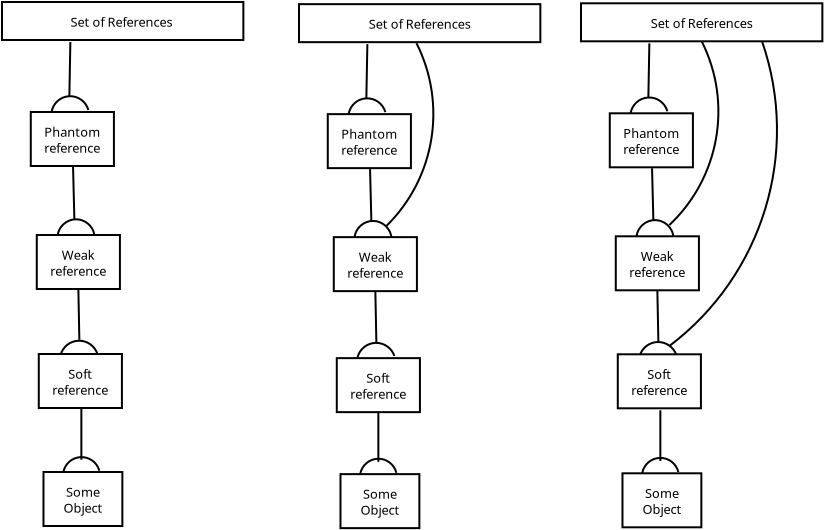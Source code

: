 <?xml version="1.0" encoding="UTF-8"?>
<dia:diagram xmlns:dia="http://www.lysator.liu.se/~alla/dia/">
  <dia:layer name="Background" visible="true" connectable="true" active="true">
    <dia:object type="Flowchart - Box" version="0" id="O0">
      <dia:attribute name="obj_pos">
        <dia:point val="3.482,2.35"/>
      </dia:attribute>
      <dia:attribute name="obj_bb">
        <dia:rectangle val="3.433,2.3;15.6,4.3"/>
      </dia:attribute>
      <dia:attribute name="elem_corner">
        <dia:point val="3.482,2.35"/>
      </dia:attribute>
      <dia:attribute name="elem_width">
        <dia:real val="12.068"/>
      </dia:attribute>
      <dia:attribute name="elem_height">
        <dia:real val="1.9"/>
      </dia:attribute>
      <dia:attribute name="show_background">
        <dia:boolean val="true"/>
      </dia:attribute>
      <dia:attribute name="padding">
        <dia:real val="0.5"/>
      </dia:attribute>
      <dia:attribute name="text">
        <dia:composite type="text">
          <dia:attribute name="string">
            <dia:string>#Set of References#</dia:string>
          </dia:attribute>
          <dia:attribute name="font">
            <dia:font family="sans" style="0" name="Helvetica"/>
          </dia:attribute>
          <dia:attribute name="height">
            <dia:real val="0.8"/>
          </dia:attribute>
          <dia:attribute name="pos">
            <dia:point val="9.516,3.495"/>
          </dia:attribute>
          <dia:attribute name="color">
            <dia:color val="#000000ff"/>
          </dia:attribute>
          <dia:attribute name="alignment">
            <dia:enum val="1"/>
          </dia:attribute>
        </dia:composite>
      </dia:attribute>
    </dia:object>
    <dia:object type="Flowchart - Box" version="0" id="O1">
      <dia:attribute name="obj_pos">
        <dia:point val="4.921,7.85"/>
      </dia:attribute>
      <dia:attribute name="obj_bb">
        <dia:rectangle val="4.871,7.8;9.129,10.6"/>
      </dia:attribute>
      <dia:attribute name="elem_corner">
        <dia:point val="4.921,7.85"/>
      </dia:attribute>
      <dia:attribute name="elem_width">
        <dia:real val="4.157"/>
      </dia:attribute>
      <dia:attribute name="elem_height">
        <dia:real val="2.7"/>
      </dia:attribute>
      <dia:attribute name="show_background">
        <dia:boolean val="true"/>
      </dia:attribute>
      <dia:attribute name="padding">
        <dia:real val="0.5"/>
      </dia:attribute>
      <dia:attribute name="text">
        <dia:composite type="text">
          <dia:attribute name="string">
            <dia:string>#Phantom
reference#</dia:string>
          </dia:attribute>
          <dia:attribute name="font">
            <dia:font family="sans" style="0" name="Helvetica"/>
          </dia:attribute>
          <dia:attribute name="height">
            <dia:real val="0.8"/>
          </dia:attribute>
          <dia:attribute name="pos">
            <dia:point val="7,8.995"/>
          </dia:attribute>
          <dia:attribute name="color">
            <dia:color val="#000000ff"/>
          </dia:attribute>
          <dia:attribute name="alignment">
            <dia:enum val="1"/>
          </dia:attribute>
        </dia:composite>
      </dia:attribute>
    </dia:object>
    <dia:object type="Flowchart - Box" version="0" id="O2">
      <dia:attribute name="obj_pos">
        <dia:point val="5.221,14"/>
      </dia:attribute>
      <dia:attribute name="obj_bb">
        <dia:rectangle val="5.171,13.95;9.429,16.75"/>
      </dia:attribute>
      <dia:attribute name="elem_corner">
        <dia:point val="5.221,14"/>
      </dia:attribute>
      <dia:attribute name="elem_width">
        <dia:real val="4.157"/>
      </dia:attribute>
      <dia:attribute name="elem_height">
        <dia:real val="2.7"/>
      </dia:attribute>
      <dia:attribute name="show_background">
        <dia:boolean val="true"/>
      </dia:attribute>
      <dia:attribute name="padding">
        <dia:real val="0.5"/>
      </dia:attribute>
      <dia:attribute name="text">
        <dia:composite type="text">
          <dia:attribute name="string">
            <dia:string>#Weak
reference#</dia:string>
          </dia:attribute>
          <dia:attribute name="font">
            <dia:font family="sans" style="0" name="Helvetica"/>
          </dia:attribute>
          <dia:attribute name="height">
            <dia:real val="0.8"/>
          </dia:attribute>
          <dia:attribute name="pos">
            <dia:point val="7.3,15.145"/>
          </dia:attribute>
          <dia:attribute name="color">
            <dia:color val="#000000ff"/>
          </dia:attribute>
          <dia:attribute name="alignment">
            <dia:enum val="1"/>
          </dia:attribute>
        </dia:composite>
      </dia:attribute>
    </dia:object>
    <dia:object type="Flowchart - Box" version="0" id="O3">
      <dia:attribute name="obj_pos">
        <dia:point val="5.556,25.85"/>
      </dia:attribute>
      <dia:attribute name="obj_bb">
        <dia:rectangle val="5.506,25.8;9.55,28.6"/>
      </dia:attribute>
      <dia:attribute name="elem_corner">
        <dia:point val="5.556,25.85"/>
      </dia:attribute>
      <dia:attribute name="elem_width">
        <dia:real val="3.944"/>
      </dia:attribute>
      <dia:attribute name="elem_height">
        <dia:real val="2.7"/>
      </dia:attribute>
      <dia:attribute name="show_background">
        <dia:boolean val="true"/>
      </dia:attribute>
      <dia:attribute name="padding">
        <dia:real val="0.5"/>
      </dia:attribute>
      <dia:attribute name="text">
        <dia:composite type="text">
          <dia:attribute name="string">
            <dia:string>#Some
Object#</dia:string>
          </dia:attribute>
          <dia:attribute name="font">
            <dia:font family="sans" style="0" name="Helvetica"/>
          </dia:attribute>
          <dia:attribute name="height">
            <dia:real val="0.8"/>
          </dia:attribute>
          <dia:attribute name="pos">
            <dia:point val="7.528,26.995"/>
          </dia:attribute>
          <dia:attribute name="color">
            <dia:color val="#000000ff"/>
          </dia:attribute>
          <dia:attribute name="alignment">
            <dia:enum val="1"/>
          </dia:attribute>
        </dia:composite>
      </dia:attribute>
    </dia:object>
    <dia:object type="Standard - Arc" version="0" id="O4">
      <dia:attribute name="obj_pos">
        <dia:point val="5.961,7.85"/>
      </dia:attribute>
      <dia:attribute name="obj_bb">
        <dia:rectangle val="5.908,7.01;7.853,7.903"/>
      </dia:attribute>
      <dia:attribute name="conn_endpoints">
        <dia:point val="5.961,7.85"/>
        <dia:point val="7.8,7.75"/>
      </dia:attribute>
      <dia:attribute name="curve_distance">
        <dia:real val="-0.74"/>
      </dia:attribute>
      <dia:connections>
        <dia:connection handle="0" to="O1" connection="1"/>
      </dia:connections>
    </dia:object>
    <dia:object type="Standard - Arc" version="0" id="O5">
      <dia:attribute name="obj_pos">
        <dia:point val="6.261,14.05"/>
      </dia:attribute>
      <dia:attribute name="obj_bb">
        <dia:rectangle val="6.209,13.166;8.151,14.101"/>
      </dia:attribute>
      <dia:attribute name="conn_endpoints">
        <dia:point val="6.261,14.05"/>
        <dia:point val="8.1,13.995"/>
      </dia:attribute>
      <dia:attribute name="curve_distance">
        <dia:real val="-0.806"/>
      </dia:attribute>
    </dia:object>
    <dia:object type="Standard - Arc" version="0" id="O6">
      <dia:attribute name="obj_pos">
        <dia:point val="6.411,20"/>
      </dia:attribute>
      <dia:attribute name="obj_bb">
        <dia:rectangle val="6.359,19.236;8.302,20.052"/>
      </dia:attribute>
      <dia:attribute name="conn_endpoints">
        <dia:point val="6.411,20"/>
        <dia:point val="8.25,19.94"/>
      </dia:attribute>
      <dia:attribute name="curve_distance">
        <dia:real val="-0.684"/>
      </dia:attribute>
    </dia:object>
    <dia:object type="Standard - Arc" version="0" id="O7">
      <dia:attribute name="obj_pos">
        <dia:point val="6.542,25.9"/>
      </dia:attribute>
      <dia:attribute name="obj_bb">
        <dia:rectangle val="6.489,25.055;8.403,25.953"/>
      </dia:attribute>
      <dia:attribute name="conn_endpoints">
        <dia:point val="6.542,25.9"/>
        <dia:point val="8.35,25.785"/>
      </dia:attribute>
      <dia:attribute name="curve_distance">
        <dia:real val="-0.737"/>
      </dia:attribute>
    </dia:object>
    <dia:object type="Standard - Line" version="0" id="O8">
      <dia:attribute name="obj_pos">
        <dia:point val="6.85,7.05"/>
      </dia:attribute>
      <dia:attribute name="obj_bb">
        <dia:rectangle val="6.799,4.299;6.951,7.101"/>
      </dia:attribute>
      <dia:attribute name="conn_endpoints">
        <dia:point val="6.85,7.05"/>
        <dia:point val="6.9,4.35"/>
      </dia:attribute>
      <dia:attribute name="numcp">
        <dia:int val="1"/>
      </dia:attribute>
    </dia:object>
    <dia:object type="Standard - Line" version="0" id="O9">
      <dia:attribute name="obj_pos">
        <dia:point val="7.1,13.195"/>
      </dia:attribute>
      <dia:attribute name="obj_bb">
        <dia:rectangle val="6.984,10.547;7.151,13.246"/>
      </dia:attribute>
      <dia:attribute name="conn_endpoints">
        <dia:point val="7.1,13.195"/>
        <dia:point val="7.035,10.599"/>
      </dia:attribute>
      <dia:attribute name="numcp">
        <dia:int val="1"/>
      </dia:attribute>
      <dia:connections>
        <dia:connection handle="1" to="O1" connection="16"/>
      </dia:connections>
    </dia:object>
    <dia:object type="Standard - Line" version="0" id="O10">
      <dia:attribute name="obj_pos">
        <dia:point val="7.35,19.24"/>
      </dia:attribute>
      <dia:attribute name="obj_bb">
        <dia:rectangle val="7.249,16.649;7.401,19.291"/>
      </dia:attribute>
      <dia:attribute name="conn_endpoints">
        <dia:point val="7.35,19.24"/>
        <dia:point val="7.3,16.7"/>
      </dia:attribute>
      <dia:attribute name="numcp">
        <dia:int val="1"/>
      </dia:attribute>
      <dia:connections>
        <dia:connection handle="1" to="O2" connection="13"/>
      </dia:connections>
    </dia:object>
    <dia:object type="Standard - Line" version="0" id="O11">
      <dia:attribute name="obj_pos">
        <dia:point val="7.45,25.235"/>
      </dia:attribute>
      <dia:attribute name="obj_bb">
        <dia:rectangle val="7.4,22.65;7.5,25.285"/>
      </dia:attribute>
      <dia:attribute name="conn_endpoints">
        <dia:point val="7.45,25.235"/>
        <dia:point val="7.45,22.7"/>
      </dia:attribute>
      <dia:attribute name="numcp">
        <dia:int val="1"/>
      </dia:attribute>
    </dia:object>
    <dia:object type="Flowchart - Box" version="0" id="O12">
      <dia:attribute name="obj_pos">
        <dia:point val="18.332,2.458"/>
      </dia:attribute>
      <dia:attribute name="obj_bb">
        <dia:rectangle val="18.282,2.408;30.45,4.407"/>
      </dia:attribute>
      <dia:attribute name="elem_corner">
        <dia:point val="18.332,2.458"/>
      </dia:attribute>
      <dia:attribute name="elem_width">
        <dia:real val="12.068"/>
      </dia:attribute>
      <dia:attribute name="elem_height">
        <dia:real val="1.9"/>
      </dia:attribute>
      <dia:attribute name="show_background">
        <dia:boolean val="true"/>
      </dia:attribute>
      <dia:attribute name="padding">
        <dia:real val="0.5"/>
      </dia:attribute>
      <dia:attribute name="text">
        <dia:composite type="text">
          <dia:attribute name="string">
            <dia:string>#Set of References#</dia:string>
          </dia:attribute>
          <dia:attribute name="font">
            <dia:font family="sans" style="0" name="Helvetica"/>
          </dia:attribute>
          <dia:attribute name="height">
            <dia:real val="0.8"/>
          </dia:attribute>
          <dia:attribute name="pos">
            <dia:point val="24.366,3.603"/>
          </dia:attribute>
          <dia:attribute name="color">
            <dia:color val="#000000ff"/>
          </dia:attribute>
          <dia:attribute name="alignment">
            <dia:enum val="1"/>
          </dia:attribute>
        </dia:composite>
      </dia:attribute>
    </dia:object>
    <dia:object type="Flowchart - Box" version="0" id="O13">
      <dia:attribute name="obj_pos">
        <dia:point val="19.771,7.957"/>
      </dia:attribute>
      <dia:attribute name="obj_bb">
        <dia:rectangle val="19.721,7.907;23.979,10.707"/>
      </dia:attribute>
      <dia:attribute name="elem_corner">
        <dia:point val="19.771,7.957"/>
      </dia:attribute>
      <dia:attribute name="elem_width">
        <dia:real val="4.157"/>
      </dia:attribute>
      <dia:attribute name="elem_height">
        <dia:real val="2.7"/>
      </dia:attribute>
      <dia:attribute name="show_background">
        <dia:boolean val="true"/>
      </dia:attribute>
      <dia:attribute name="padding">
        <dia:real val="0.5"/>
      </dia:attribute>
      <dia:attribute name="text">
        <dia:composite type="text">
          <dia:attribute name="string">
            <dia:string>#Phantom
reference#</dia:string>
          </dia:attribute>
          <dia:attribute name="font">
            <dia:font family="sans" style="0" name="Helvetica"/>
          </dia:attribute>
          <dia:attribute name="height">
            <dia:real val="0.8"/>
          </dia:attribute>
          <dia:attribute name="pos">
            <dia:point val="21.85,9.102"/>
          </dia:attribute>
          <dia:attribute name="color">
            <dia:color val="#000000ff"/>
          </dia:attribute>
          <dia:attribute name="alignment">
            <dia:enum val="1"/>
          </dia:attribute>
        </dia:composite>
      </dia:attribute>
    </dia:object>
    <dia:object type="Flowchart - Box" version="0" id="O14">
      <dia:attribute name="obj_pos">
        <dia:point val="20.071,14.107"/>
      </dia:attribute>
      <dia:attribute name="obj_bb">
        <dia:rectangle val="20.021,14.057;24.279,16.858"/>
      </dia:attribute>
      <dia:attribute name="elem_corner">
        <dia:point val="20.071,14.107"/>
      </dia:attribute>
      <dia:attribute name="elem_width">
        <dia:real val="4.157"/>
      </dia:attribute>
      <dia:attribute name="elem_height">
        <dia:real val="2.7"/>
      </dia:attribute>
      <dia:attribute name="show_background">
        <dia:boolean val="true"/>
      </dia:attribute>
      <dia:attribute name="padding">
        <dia:real val="0.5"/>
      </dia:attribute>
      <dia:attribute name="text">
        <dia:composite type="text">
          <dia:attribute name="string">
            <dia:string>#Weak
reference#</dia:string>
          </dia:attribute>
          <dia:attribute name="font">
            <dia:font family="sans" style="0" name="Helvetica"/>
          </dia:attribute>
          <dia:attribute name="height">
            <dia:real val="0.8"/>
          </dia:attribute>
          <dia:attribute name="pos">
            <dia:point val="22.15,15.252"/>
          </dia:attribute>
          <dia:attribute name="color">
            <dia:color val="#000000ff"/>
          </dia:attribute>
          <dia:attribute name="alignment">
            <dia:enum val="1"/>
          </dia:attribute>
        </dia:composite>
      </dia:attribute>
    </dia:object>
    <dia:object type="Flowchart - Box" version="0" id="O15">
      <dia:attribute name="obj_pos">
        <dia:point val="20.406,25.957"/>
      </dia:attribute>
      <dia:attribute name="obj_bb">
        <dia:rectangle val="20.356,25.907;24.4,28.707"/>
      </dia:attribute>
      <dia:attribute name="elem_corner">
        <dia:point val="20.406,25.957"/>
      </dia:attribute>
      <dia:attribute name="elem_width">
        <dia:real val="3.944"/>
      </dia:attribute>
      <dia:attribute name="elem_height">
        <dia:real val="2.7"/>
      </dia:attribute>
      <dia:attribute name="show_background">
        <dia:boolean val="true"/>
      </dia:attribute>
      <dia:attribute name="padding">
        <dia:real val="0.5"/>
      </dia:attribute>
      <dia:attribute name="text">
        <dia:composite type="text">
          <dia:attribute name="string">
            <dia:string>#Some
Object#</dia:string>
          </dia:attribute>
          <dia:attribute name="font">
            <dia:font family="sans" style="0" name="Helvetica"/>
          </dia:attribute>
          <dia:attribute name="height">
            <dia:real val="0.8"/>
          </dia:attribute>
          <dia:attribute name="pos">
            <dia:point val="22.378,27.102"/>
          </dia:attribute>
          <dia:attribute name="color">
            <dia:color val="#000000ff"/>
          </dia:attribute>
          <dia:attribute name="alignment">
            <dia:enum val="1"/>
          </dia:attribute>
        </dia:composite>
      </dia:attribute>
    </dia:object>
    <dia:object type="Standard - Arc" version="0" id="O16">
      <dia:attribute name="obj_pos">
        <dia:point val="20.811,7.957"/>
      </dia:attribute>
      <dia:attribute name="obj_bb">
        <dia:rectangle val="20.758,7.118;22.703,8.01"/>
      </dia:attribute>
      <dia:attribute name="conn_endpoints">
        <dia:point val="20.811,7.957"/>
        <dia:point val="22.65,7.857"/>
      </dia:attribute>
      <dia:attribute name="curve_distance">
        <dia:real val="-0.74"/>
      </dia:attribute>
      <dia:connections>
        <dia:connection handle="0" to="O13" connection="1"/>
      </dia:connections>
    </dia:object>
    <dia:object type="Standard - Arc" version="0" id="O17">
      <dia:attribute name="obj_pos">
        <dia:point val="21.111,14.107"/>
      </dia:attribute>
      <dia:attribute name="obj_bb">
        <dia:rectangle val="21.061,13.249;23.0,14.158"/>
      </dia:attribute>
      <dia:attribute name="conn_endpoints">
        <dia:point val="21.111,14.107"/>
        <dia:point val="22.95,14.102"/>
      </dia:attribute>
      <dia:attribute name="curve_distance">
        <dia:real val="-0.806"/>
      </dia:attribute>
      <dia:connections>
        <dia:connection handle="0" to="O14" connection="1"/>
      </dia:connections>
    </dia:object>
    <dia:object type="Standard - Arc" version="0" id="O18">
      <dia:attribute name="obj_pos">
        <dia:point val="21.261,20.108"/>
      </dia:attribute>
      <dia:attribute name="obj_bb">
        <dia:rectangle val="21.209,19.344;23.152,20.159"/>
      </dia:attribute>
      <dia:attribute name="conn_endpoints">
        <dia:point val="21.261,20.108"/>
        <dia:point val="23.1,20.047"/>
      </dia:attribute>
      <dia:attribute name="curve_distance">
        <dia:real val="-0.684"/>
      </dia:attribute>
    </dia:object>
    <dia:object type="Standard - Arc" version="0" id="O19">
      <dia:attribute name="obj_pos">
        <dia:point val="21.392,25.957"/>
      </dia:attribute>
      <dia:attribute name="obj_bb">
        <dia:rectangle val="21.34,25.138;23.252,26.009"/>
      </dia:attribute>
      <dia:attribute name="conn_endpoints">
        <dia:point val="21.392,25.957"/>
        <dia:point val="23.2,25.892"/>
      </dia:attribute>
      <dia:attribute name="curve_distance">
        <dia:real val="-0.737"/>
      </dia:attribute>
      <dia:connections>
        <dia:connection handle="0" to="O15" connection="1"/>
      </dia:connections>
    </dia:object>
    <dia:object type="Standard - Line" version="0" id="O20">
      <dia:attribute name="obj_pos">
        <dia:point val="21.7,7.157"/>
      </dia:attribute>
      <dia:attribute name="obj_bb">
        <dia:rectangle val="21.649,4.407;21.801,7.208"/>
      </dia:attribute>
      <dia:attribute name="conn_endpoints">
        <dia:point val="21.7,7.157"/>
        <dia:point val="21.75,4.457"/>
      </dia:attribute>
      <dia:attribute name="numcp">
        <dia:int val="1"/>
      </dia:attribute>
    </dia:object>
    <dia:object type="Standard - Line" version="0" id="O21">
      <dia:attribute name="obj_pos">
        <dia:point val="21.95,13.303"/>
      </dia:attribute>
      <dia:attribute name="obj_bb">
        <dia:rectangle val="21.834,10.655;22.001,13.354"/>
      </dia:attribute>
      <dia:attribute name="conn_endpoints">
        <dia:point val="21.95,13.303"/>
        <dia:point val="21.885,10.706"/>
      </dia:attribute>
      <dia:attribute name="numcp">
        <dia:int val="1"/>
      </dia:attribute>
      <dia:connections>
        <dia:connection handle="1" to="O13" connection="16"/>
      </dia:connections>
    </dia:object>
    <dia:object type="Standard - Line" version="0" id="O22">
      <dia:attribute name="obj_pos">
        <dia:point val="22.2,19.348"/>
      </dia:attribute>
      <dia:attribute name="obj_bb">
        <dia:rectangle val="22.099,16.756;22.251,19.398"/>
      </dia:attribute>
      <dia:attribute name="conn_endpoints">
        <dia:point val="22.2,19.348"/>
        <dia:point val="22.15,16.808"/>
      </dia:attribute>
      <dia:attribute name="numcp">
        <dia:int val="1"/>
      </dia:attribute>
      <dia:connections>
        <dia:connection handle="1" to="O14" connection="13"/>
      </dia:connections>
    </dia:object>
    <dia:object type="Standard - Line" version="0" id="O23">
      <dia:attribute name="obj_pos">
        <dia:point val="22.3,25.343"/>
      </dia:attribute>
      <dia:attribute name="obj_bb">
        <dia:rectangle val="22.25,22.758;22.35,25.392"/>
      </dia:attribute>
      <dia:attribute name="conn_endpoints">
        <dia:point val="22.3,25.343"/>
        <dia:point val="22.3,22.808"/>
      </dia:attribute>
      <dia:attribute name="numcp">
        <dia:int val="1"/>
      </dia:attribute>
    </dia:object>
    <dia:object type="Flowchart - Box" version="0" id="O24">
      <dia:attribute name="obj_pos">
        <dia:point val="32.432,2.415"/>
      </dia:attribute>
      <dia:attribute name="obj_bb">
        <dia:rectangle val="32.383,2.365;44.55,4.365"/>
      </dia:attribute>
      <dia:attribute name="elem_corner">
        <dia:point val="32.432,2.415"/>
      </dia:attribute>
      <dia:attribute name="elem_width">
        <dia:real val="12.068"/>
      </dia:attribute>
      <dia:attribute name="elem_height">
        <dia:real val="1.9"/>
      </dia:attribute>
      <dia:attribute name="show_background">
        <dia:boolean val="true"/>
      </dia:attribute>
      <dia:attribute name="padding">
        <dia:real val="0.5"/>
      </dia:attribute>
      <dia:attribute name="text">
        <dia:composite type="text">
          <dia:attribute name="string">
            <dia:string>#Set of References#</dia:string>
          </dia:attribute>
          <dia:attribute name="font">
            <dia:font family="sans" style="0" name="Helvetica"/>
          </dia:attribute>
          <dia:attribute name="height">
            <dia:real val="0.8"/>
          </dia:attribute>
          <dia:attribute name="pos">
            <dia:point val="38.466,3.56"/>
          </dia:attribute>
          <dia:attribute name="color">
            <dia:color val="#000000ff"/>
          </dia:attribute>
          <dia:attribute name="alignment">
            <dia:enum val="1"/>
          </dia:attribute>
        </dia:composite>
      </dia:attribute>
    </dia:object>
    <dia:object type="Flowchart - Box" version="0" id="O25">
      <dia:attribute name="obj_pos">
        <dia:point val="33.871,7.915"/>
      </dia:attribute>
      <dia:attribute name="obj_bb">
        <dia:rectangle val="33.821,7.865;38.079,10.665"/>
      </dia:attribute>
      <dia:attribute name="elem_corner">
        <dia:point val="33.871,7.915"/>
      </dia:attribute>
      <dia:attribute name="elem_width">
        <dia:real val="4.157"/>
      </dia:attribute>
      <dia:attribute name="elem_height">
        <dia:real val="2.7"/>
      </dia:attribute>
      <dia:attribute name="show_background">
        <dia:boolean val="true"/>
      </dia:attribute>
      <dia:attribute name="padding">
        <dia:real val="0.5"/>
      </dia:attribute>
      <dia:attribute name="text">
        <dia:composite type="text">
          <dia:attribute name="string">
            <dia:string>#Phantom
reference#</dia:string>
          </dia:attribute>
          <dia:attribute name="font">
            <dia:font family="sans" style="0" name="Helvetica"/>
          </dia:attribute>
          <dia:attribute name="height">
            <dia:real val="0.8"/>
          </dia:attribute>
          <dia:attribute name="pos">
            <dia:point val="35.95,9.06"/>
          </dia:attribute>
          <dia:attribute name="color">
            <dia:color val="#000000ff"/>
          </dia:attribute>
          <dia:attribute name="alignment">
            <dia:enum val="1"/>
          </dia:attribute>
        </dia:composite>
      </dia:attribute>
    </dia:object>
    <dia:object type="Flowchart - Box" version="0" id="O26">
      <dia:attribute name="obj_pos">
        <dia:point val="34.171,14.065"/>
      </dia:attribute>
      <dia:attribute name="obj_bb">
        <dia:rectangle val="34.121,14.015;38.379,16.815"/>
      </dia:attribute>
      <dia:attribute name="elem_corner">
        <dia:point val="34.171,14.065"/>
      </dia:attribute>
      <dia:attribute name="elem_width">
        <dia:real val="4.157"/>
      </dia:attribute>
      <dia:attribute name="elem_height">
        <dia:real val="2.7"/>
      </dia:attribute>
      <dia:attribute name="show_background">
        <dia:boolean val="true"/>
      </dia:attribute>
      <dia:attribute name="padding">
        <dia:real val="0.5"/>
      </dia:attribute>
      <dia:attribute name="text">
        <dia:composite type="text">
          <dia:attribute name="string">
            <dia:string>#Weak
reference#</dia:string>
          </dia:attribute>
          <dia:attribute name="font">
            <dia:font family="sans" style="0" name="Helvetica"/>
          </dia:attribute>
          <dia:attribute name="height">
            <dia:real val="0.8"/>
          </dia:attribute>
          <dia:attribute name="pos">
            <dia:point val="36.25,15.21"/>
          </dia:attribute>
          <dia:attribute name="color">
            <dia:color val="#000000ff"/>
          </dia:attribute>
          <dia:attribute name="alignment">
            <dia:enum val="1"/>
          </dia:attribute>
        </dia:composite>
      </dia:attribute>
    </dia:object>
    <dia:object type="Flowchart - Box" version="0" id="O27">
      <dia:attribute name="obj_pos">
        <dia:point val="34.506,25.915"/>
      </dia:attribute>
      <dia:attribute name="obj_bb">
        <dia:rectangle val="34.456,25.865;38.5,28.665"/>
      </dia:attribute>
      <dia:attribute name="elem_corner">
        <dia:point val="34.506,25.915"/>
      </dia:attribute>
      <dia:attribute name="elem_width">
        <dia:real val="3.944"/>
      </dia:attribute>
      <dia:attribute name="elem_height">
        <dia:real val="2.7"/>
      </dia:attribute>
      <dia:attribute name="show_background">
        <dia:boolean val="true"/>
      </dia:attribute>
      <dia:attribute name="padding">
        <dia:real val="0.5"/>
      </dia:attribute>
      <dia:attribute name="text">
        <dia:composite type="text">
          <dia:attribute name="string">
            <dia:string>#Some
Object#</dia:string>
          </dia:attribute>
          <dia:attribute name="font">
            <dia:font family="sans" style="0" name="Helvetica"/>
          </dia:attribute>
          <dia:attribute name="height">
            <dia:real val="0.8"/>
          </dia:attribute>
          <dia:attribute name="pos">
            <dia:point val="36.478,27.06"/>
          </dia:attribute>
          <dia:attribute name="color">
            <dia:color val="#000000ff"/>
          </dia:attribute>
          <dia:attribute name="alignment">
            <dia:enum val="1"/>
          </dia:attribute>
        </dia:composite>
      </dia:attribute>
    </dia:object>
    <dia:object type="Standard - Arc" version="0" id="O28">
      <dia:attribute name="obj_pos">
        <dia:point val="34.911,7.915"/>
      </dia:attribute>
      <dia:attribute name="obj_bb">
        <dia:rectangle val="34.858,7.075;36.803,7.968"/>
      </dia:attribute>
      <dia:attribute name="conn_endpoints">
        <dia:point val="34.911,7.915"/>
        <dia:point val="36.75,7.815"/>
      </dia:attribute>
      <dia:attribute name="curve_distance">
        <dia:real val="-0.74"/>
      </dia:attribute>
      <dia:connections>
        <dia:connection handle="0" to="O25" connection="1"/>
      </dia:connections>
    </dia:object>
    <dia:object type="Standard - Arc" version="0" id="O29">
      <dia:attribute name="obj_pos">
        <dia:point val="35.211,14.065"/>
      </dia:attribute>
      <dia:attribute name="obj_bb">
        <dia:rectangle val="35.16,13.206;37.1,14.115"/>
      </dia:attribute>
      <dia:attribute name="conn_endpoints">
        <dia:point val="35.211,14.065"/>
        <dia:point val="37.05,14.06"/>
      </dia:attribute>
      <dia:attribute name="curve_distance">
        <dia:real val="-0.806"/>
      </dia:attribute>
      <dia:connections>
        <dia:connection handle="0" to="O26" connection="1"/>
      </dia:connections>
    </dia:object>
    <dia:object type="Standard - Arc" version="0" id="O30">
      <dia:attribute name="obj_pos">
        <dia:point val="35.361,20.065"/>
      </dia:attribute>
      <dia:attribute name="obj_bb">
        <dia:rectangle val="35.309,19.301;37.252,20.117"/>
      </dia:attribute>
      <dia:attribute name="conn_endpoints">
        <dia:point val="35.361,20.065"/>
        <dia:point val="37.2,20.005"/>
      </dia:attribute>
      <dia:attribute name="curve_distance">
        <dia:real val="-0.684"/>
      </dia:attribute>
    </dia:object>
    <dia:object type="Standard - Arc" version="0" id="O31">
      <dia:attribute name="obj_pos">
        <dia:point val="35.492,25.915"/>
      </dia:attribute>
      <dia:attribute name="obj_bb">
        <dia:rectangle val="35.44,25.096;37.352,25.967"/>
      </dia:attribute>
      <dia:attribute name="conn_endpoints">
        <dia:point val="35.492,25.915"/>
        <dia:point val="37.3,25.85"/>
      </dia:attribute>
      <dia:attribute name="curve_distance">
        <dia:real val="-0.737"/>
      </dia:attribute>
      <dia:connections>
        <dia:connection handle="0" to="O27" connection="1"/>
      </dia:connections>
    </dia:object>
    <dia:object type="Standard - Line" version="0" id="O32">
      <dia:attribute name="obj_pos">
        <dia:point val="35.8,7.115"/>
      </dia:attribute>
      <dia:attribute name="obj_bb">
        <dia:rectangle val="35.749,4.364;35.901,7.166"/>
      </dia:attribute>
      <dia:attribute name="conn_endpoints">
        <dia:point val="35.8,7.115"/>
        <dia:point val="35.85,4.415"/>
      </dia:attribute>
      <dia:attribute name="numcp">
        <dia:int val="1"/>
      </dia:attribute>
    </dia:object>
    <dia:object type="Standard - Line" version="0" id="O33">
      <dia:attribute name="obj_pos">
        <dia:point val="36.05,13.26"/>
      </dia:attribute>
      <dia:attribute name="obj_bb">
        <dia:rectangle val="35.934,10.612;36.101,13.311"/>
      </dia:attribute>
      <dia:attribute name="conn_endpoints">
        <dia:point val="36.05,13.26"/>
        <dia:point val="35.985,10.664"/>
      </dia:attribute>
      <dia:attribute name="numcp">
        <dia:int val="1"/>
      </dia:attribute>
      <dia:connections>
        <dia:connection handle="1" to="O25" connection="16"/>
      </dia:connections>
    </dia:object>
    <dia:object type="Standard - Line" version="0" id="O34">
      <dia:attribute name="obj_pos">
        <dia:point val="36.3,19.305"/>
      </dia:attribute>
      <dia:attribute name="obj_bb">
        <dia:rectangle val="36.199,16.714;36.351,19.356"/>
      </dia:attribute>
      <dia:attribute name="conn_endpoints">
        <dia:point val="36.3,19.305"/>
        <dia:point val="36.25,16.765"/>
      </dia:attribute>
      <dia:attribute name="numcp">
        <dia:int val="1"/>
      </dia:attribute>
      <dia:connections>
        <dia:connection handle="1" to="O26" connection="13"/>
      </dia:connections>
    </dia:object>
    <dia:object type="Standard - Line" version="0" id="O35">
      <dia:attribute name="obj_pos">
        <dia:point val="36.4,25.3"/>
      </dia:attribute>
      <dia:attribute name="obj_bb">
        <dia:rectangle val="36.35,22.715;36.45,25.35"/>
      </dia:attribute>
      <dia:attribute name="conn_endpoints">
        <dia:point val="36.4,25.3"/>
        <dia:point val="36.4,22.765"/>
      </dia:attribute>
      <dia:attribute name="numcp">
        <dia:int val="1"/>
      </dia:attribute>
    </dia:object>
    <dia:object type="Flowchart - Box" version="0" id="O36">
      <dia:attribute name="obj_pos">
        <dia:point val="5.321,19.95"/>
      </dia:attribute>
      <dia:attribute name="obj_bb">
        <dia:rectangle val="5.271,19.9;9.529,22.7"/>
      </dia:attribute>
      <dia:attribute name="elem_corner">
        <dia:point val="5.321,19.95"/>
      </dia:attribute>
      <dia:attribute name="elem_width">
        <dia:real val="4.157"/>
      </dia:attribute>
      <dia:attribute name="elem_height">
        <dia:real val="2.7"/>
      </dia:attribute>
      <dia:attribute name="show_background">
        <dia:boolean val="true"/>
      </dia:attribute>
      <dia:attribute name="padding">
        <dia:real val="0.5"/>
      </dia:attribute>
      <dia:attribute name="text">
        <dia:composite type="text">
          <dia:attribute name="string">
            <dia:string>#Soft
reference#</dia:string>
          </dia:attribute>
          <dia:attribute name="font">
            <dia:font family="sans" style="0" name="Helvetica"/>
          </dia:attribute>
          <dia:attribute name="height">
            <dia:real val="0.8"/>
          </dia:attribute>
          <dia:attribute name="pos">
            <dia:point val="7.4,21.095"/>
          </dia:attribute>
          <dia:attribute name="color">
            <dia:color val="#000000ff"/>
          </dia:attribute>
          <dia:attribute name="alignment">
            <dia:enum val="1"/>
          </dia:attribute>
        </dia:composite>
      </dia:attribute>
    </dia:object>
    <dia:object type="Flowchart - Box" version="0" id="O37">
      <dia:attribute name="obj_pos">
        <dia:point val="20.221,20.157"/>
      </dia:attribute>
      <dia:attribute name="obj_bb">
        <dia:rectangle val="20.171,20.108;24.429,22.907"/>
      </dia:attribute>
      <dia:attribute name="elem_corner">
        <dia:point val="20.221,20.157"/>
      </dia:attribute>
      <dia:attribute name="elem_width">
        <dia:real val="4.157"/>
      </dia:attribute>
      <dia:attribute name="elem_height">
        <dia:real val="2.7"/>
      </dia:attribute>
      <dia:attribute name="show_background">
        <dia:boolean val="true"/>
      </dia:attribute>
      <dia:attribute name="padding">
        <dia:real val="0.5"/>
      </dia:attribute>
      <dia:attribute name="text">
        <dia:composite type="text">
          <dia:attribute name="string">
            <dia:string>#Soft
reference#</dia:string>
          </dia:attribute>
          <dia:attribute name="font">
            <dia:font family="sans" style="0" name="Helvetica"/>
          </dia:attribute>
          <dia:attribute name="height">
            <dia:real val="0.8"/>
          </dia:attribute>
          <dia:attribute name="pos">
            <dia:point val="22.3,21.302"/>
          </dia:attribute>
          <dia:attribute name="color">
            <dia:color val="#000000ff"/>
          </dia:attribute>
          <dia:attribute name="alignment">
            <dia:enum val="1"/>
          </dia:attribute>
        </dia:composite>
      </dia:attribute>
    </dia:object>
    <dia:object type="Flowchart - Box" version="0" id="O38">
      <dia:attribute name="obj_pos">
        <dia:point val="34.271,19.965"/>
      </dia:attribute>
      <dia:attribute name="obj_bb">
        <dia:rectangle val="34.221,19.915;38.479,22.715"/>
      </dia:attribute>
      <dia:attribute name="elem_corner">
        <dia:point val="34.271,19.965"/>
      </dia:attribute>
      <dia:attribute name="elem_width">
        <dia:real val="4.157"/>
      </dia:attribute>
      <dia:attribute name="elem_height">
        <dia:real val="2.7"/>
      </dia:attribute>
      <dia:attribute name="show_background">
        <dia:boolean val="true"/>
      </dia:attribute>
      <dia:attribute name="padding">
        <dia:real val="0.5"/>
      </dia:attribute>
      <dia:attribute name="text">
        <dia:composite type="text">
          <dia:attribute name="string">
            <dia:string>#Soft
reference#</dia:string>
          </dia:attribute>
          <dia:attribute name="font">
            <dia:font family="sans" style="0" name="Helvetica"/>
          </dia:attribute>
          <dia:attribute name="height">
            <dia:real val="0.8"/>
          </dia:attribute>
          <dia:attribute name="pos">
            <dia:point val="36.35,21.11"/>
          </dia:attribute>
          <dia:attribute name="color">
            <dia:color val="#000000ff"/>
          </dia:attribute>
          <dia:attribute name="alignment">
            <dia:enum val="1"/>
          </dia:attribute>
        </dia:composite>
      </dia:attribute>
    </dia:object>
    <dia:object type="Standard - Arc" version="0" id="O39">
      <dia:attribute name="obj_pos">
        <dia:point val="24.203,4.403"/>
      </dia:attribute>
      <dia:attribute name="obj_bb">
        <dia:rectangle val="22.643,4.345;25.099,13.607"/>
      </dia:attribute>
      <dia:attribute name="conn_endpoints">
        <dia:point val="24.203,4.403"/>
        <dia:point val="22.7,13.55"/>
      </dia:attribute>
      <dia:attribute name="curve_distance">
        <dia:real val="-1.514"/>
      </dia:attribute>
      <dia:connections>
        <dia:connection handle="0" to="O12" connection="16"/>
      </dia:connections>
    </dia:object>
    <dia:object type="Standard - Arc" version="0" id="O40">
      <dia:attribute name="obj_pos">
        <dia:point val="38.466,4.315"/>
      </dia:attribute>
      <dia:attribute name="obj_bb">
        <dia:rectangle val="36.792,4.257;39.352,13.558"/>
      </dia:attribute>
      <dia:attribute name="conn_endpoints">
        <dia:point val="38.466,4.315"/>
        <dia:point val="36.85,13.5"/>
      </dia:attribute>
      <dia:attribute name="curve_distance">
        <dia:real val="-1.549"/>
      </dia:attribute>
      <dia:connections>
        <dia:connection handle="0" to="O24" connection="13"/>
      </dia:connections>
    </dia:object>
    <dia:object type="Standard - Arc" version="0" id="O41">
      <dia:attribute name="obj_pos">
        <dia:point val="41.483,4.315"/>
      </dia:attribute>
      <dia:attribute name="obj_bb">
        <dia:rectangle val="36.788,4.253;42.281,19.612"/>
      </dia:attribute>
      <dia:attribute name="conn_endpoints">
        <dia:point val="41.483,4.315"/>
        <dia:point val="36.85,19.55"/>
      </dia:attribute>
      <dia:attribute name="curve_distance">
        <dia:real val="-2.591"/>
      </dia:attribute>
      <dia:connections>
        <dia:connection handle="0" to="O24" connection="14"/>
      </dia:connections>
    </dia:object>
  </dia:layer>
</dia:diagram>
